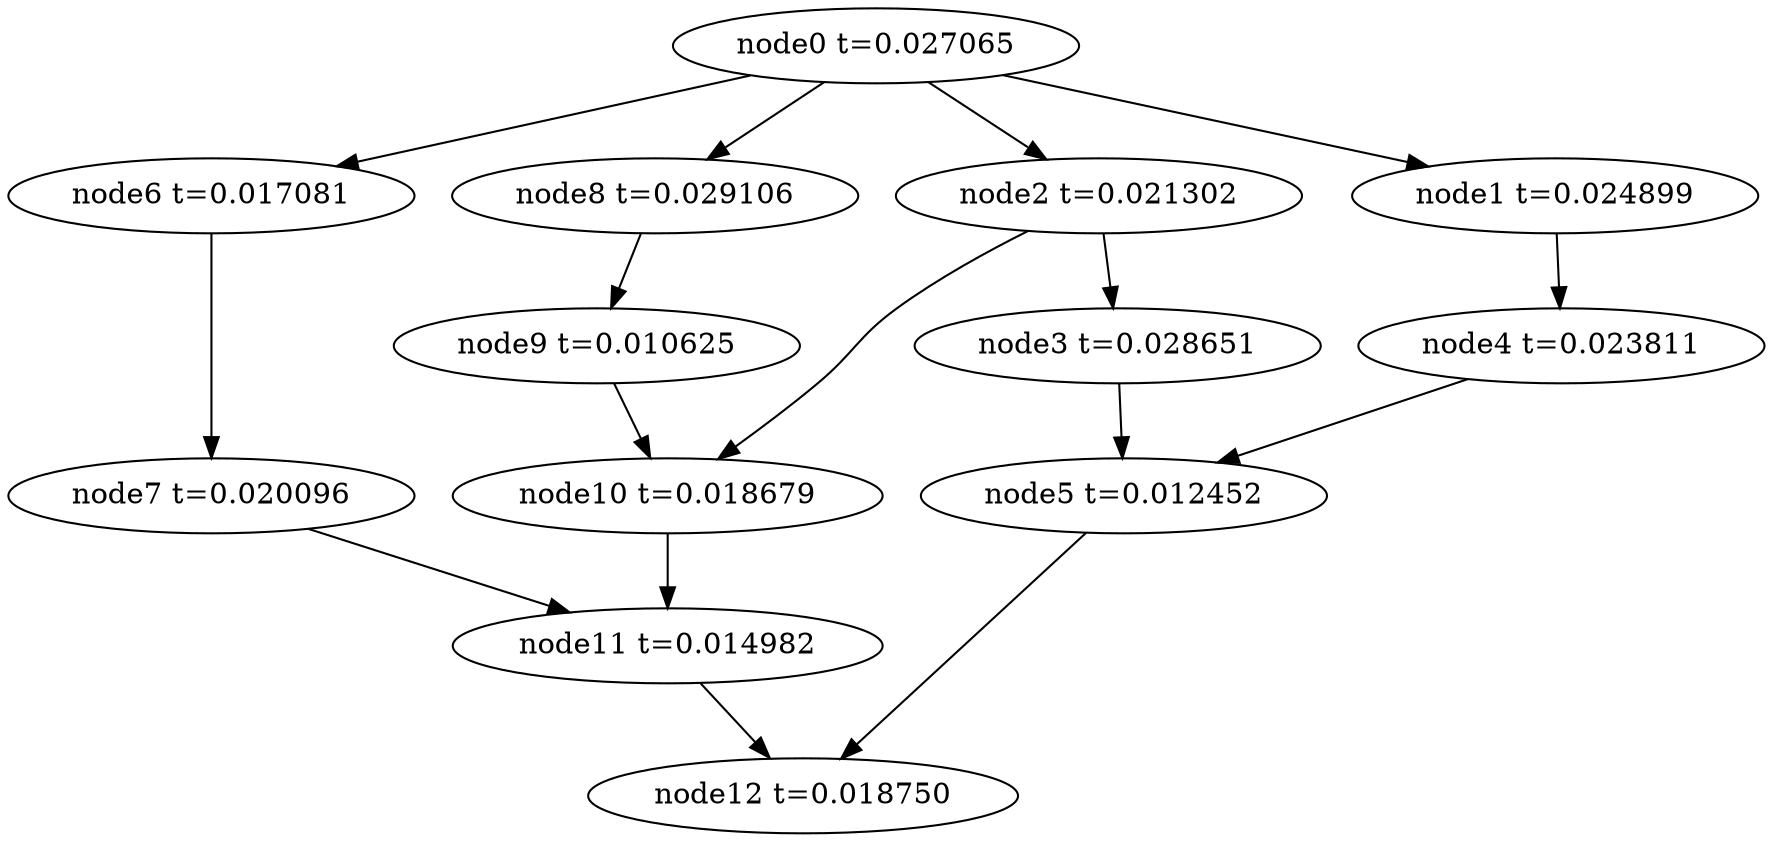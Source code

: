 digraph g{
	node12[label="node12 t=0.018750"]
	node11 -> node12
	node11[label="node11 t=0.014982"];
	node10 -> node11
	node10[label="node10 t=0.018679"];
	node9 -> node10
	node9[label="node9 t=0.010625"];
	node8 -> node9
	node8[label="node8 t=0.029106"];
	node7 -> node11
	node7[label="node7 t=0.020096"];
	node6 -> node7
	node6[label="node6 t=0.017081"];
	node5 -> node12
	node5[label="node5 t=0.012452"];
	node4 -> node5
	node4[label="node4 t=0.023811"];
	node3 -> node5
	node3[label="node3 t=0.028651"];
	node2 -> node10
	node2 -> node3
	node2[label="node2 t=0.021302"];
	node1 -> node4
	node1[label="node1 t=0.024899"];
	node0 -> node8
	node0 -> node6
	node0 -> node2
	node0 -> node1
	node0[label="node0 t=0.027065"];
}

